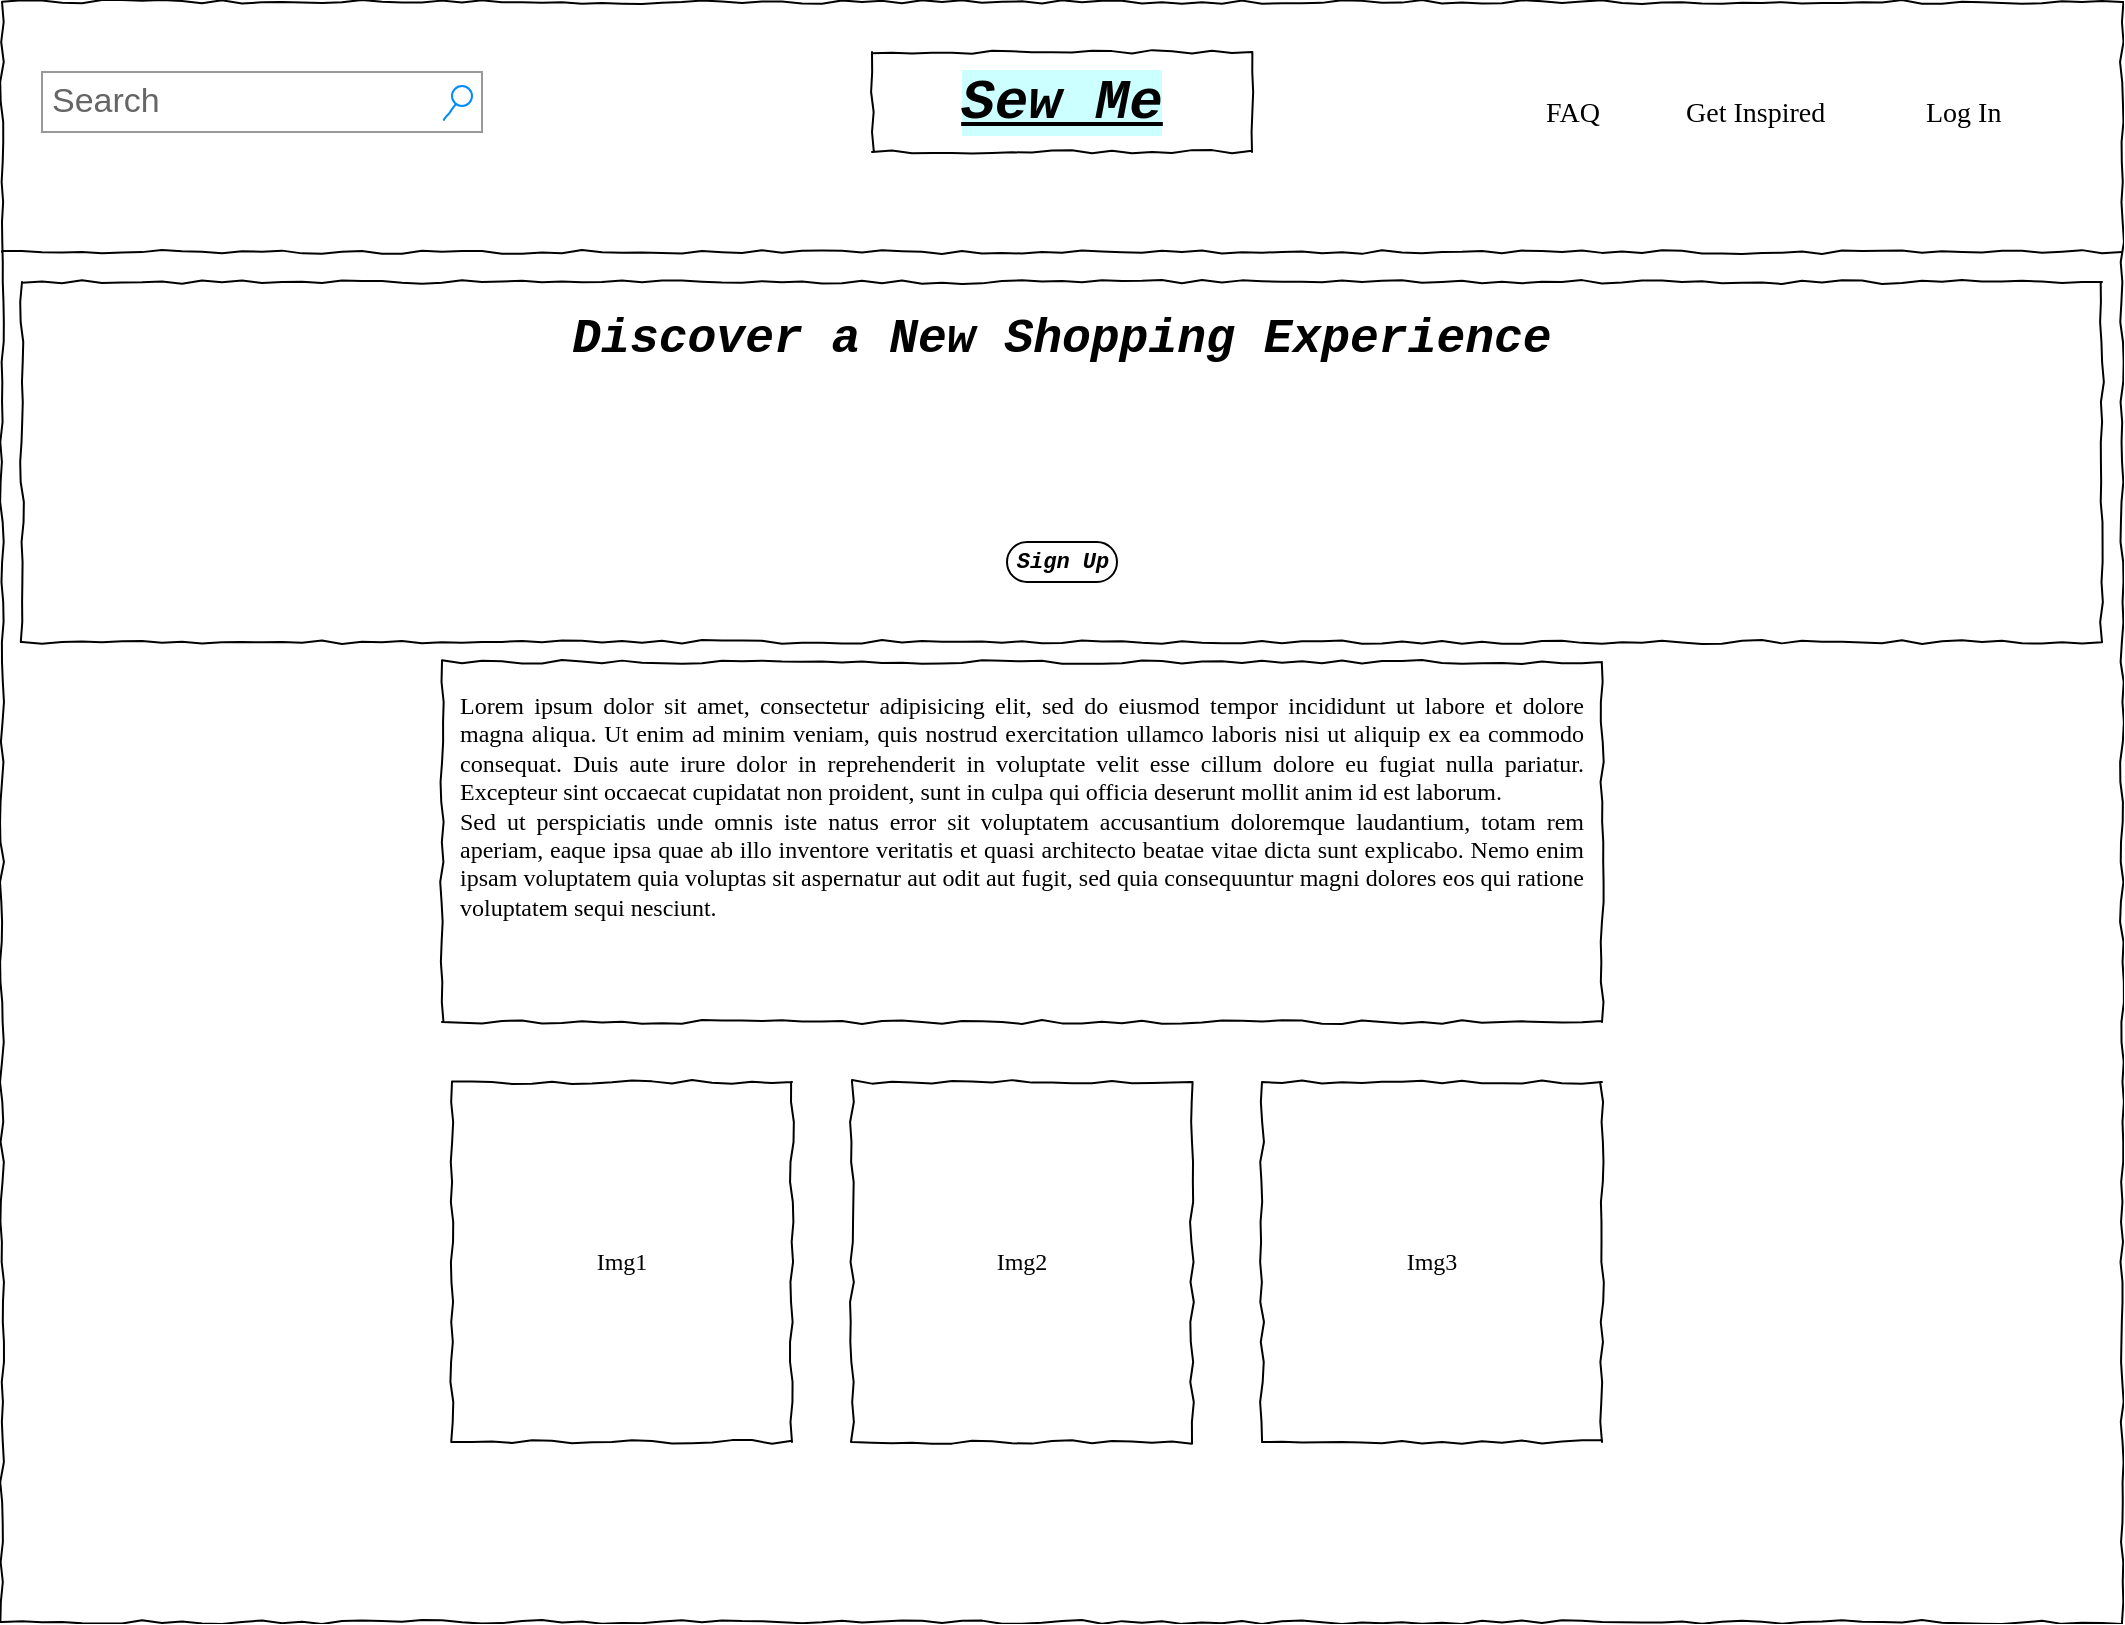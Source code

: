 <mxfile version="14.2.9" type="github" pages="5">
  <diagram id="ZF-j_Kfc-rWgUnqr_sys" name="Home-Page">
    <mxGraphModel dx="1186" dy="764" grid="1" gridSize="10" guides="1" tooltips="1" connect="1" arrows="1" fold="1" page="1" pageScale="1" pageWidth="850" pageHeight="1100" math="0" shadow="0">
      <root>
        <mxCell id="h0NclJYZKfTawZEcLkxr-0" />
        <mxCell id="h0NclJYZKfTawZEcLkxr-1" parent="h0NclJYZKfTawZEcLkxr-0" />
        <mxCell id="wjpB9X4ulBl3ossLOCH--38" value="" style="whiteSpace=wrap;html=1;rounded=0;shadow=0;labelBackgroundColor=none;strokeColor=#000000;strokeWidth=1;fillColor=none;fontFamily=Verdana;fontSize=12;fontColor=#000000;align=center;comic=1;" parent="h0NclJYZKfTawZEcLkxr-1" vertex="1">
          <mxGeometry x="30" y="30" width="1060" height="810" as="geometry" />
        </mxCell>
        <mxCell id="wjpB9X4ulBl3ossLOCH--39" value="Sew Me" style="whiteSpace=wrap;html=1;rounded=0;shadow=0;labelBackgroundColor=#CCFFFF;strokeWidth=1;fontFamily=Courier New;fontSize=28;align=center;comic=1;fontStyle=7" parent="h0NclJYZKfTawZEcLkxr-1" vertex="1">
          <mxGeometry x="465" y="55" width="190" height="50" as="geometry" />
        </mxCell>
        <mxCell id="wjpB9X4ulBl3ossLOCH--40" value="Search" style="strokeWidth=1;shadow=0;dashed=0;align=center;html=1;shape=mxgraph.mockup.forms.searchBox;strokeColor=#999999;mainText=;strokeColor2=#008cff;fontColor=#666666;fontSize=17;align=left;spacingLeft=3;rounded=0;labelBackgroundColor=none;comic=1;" parent="h0NclJYZKfTawZEcLkxr-1" vertex="1">
          <mxGeometry x="50" y="65" width="220" height="30" as="geometry" />
        </mxCell>
        <mxCell id="wjpB9X4ulBl3ossLOCH--41" value="Log In" style="text;html=1;points=[];align=left;verticalAlign=top;spacingTop=-4;fontSize=14;fontFamily=Verdana" parent="h0NclJYZKfTawZEcLkxr-1" vertex="1">
          <mxGeometry x="990" y="75" width="60" height="20" as="geometry" />
        </mxCell>
        <mxCell id="wjpB9X4ulBl3ossLOCH--42" value="Get Inspired" style="text;html=1;points=[];align=left;verticalAlign=top;spacingTop=-4;fontSize=14;fontFamily=Verdana" parent="h0NclJYZKfTawZEcLkxr-1" vertex="1">
          <mxGeometry x="870" y="75" width="60" height="20" as="geometry" />
        </mxCell>
        <mxCell id="wjpB9X4ulBl3ossLOCH--44" value="" style="line;strokeWidth=1;html=1;rounded=0;shadow=0;labelBackgroundColor=none;fillColor=none;fontFamily=Verdana;fontSize=14;fontColor=#000000;align=center;comic=1;" parent="h0NclJYZKfTawZEcLkxr-1" vertex="1">
          <mxGeometry x="30" y="150" width="1060" height="10" as="geometry" />
        </mxCell>
        <mxCell id="wjpB9X4ulBl3ossLOCH--50" value="&lt;div style=&quot;text-align: justify&quot;&gt;&lt;span&gt;Lorem ipsum dolor sit amet, consectetur adipisicing elit, sed do eiusmod tempor incididunt ut labore et dolore magna aliqua. Ut enim ad minim veniam, quis nostrud exercitation ullamco laboris nisi ut aliquip ex ea commodo consequat. Duis aute irure dolor in reprehenderit in voluptate velit esse cillum dolore eu fugiat nulla pariatur. Excepteur sint occaecat cupidatat non proident, sunt in culpa qui officia deserunt mollit anim id est laborum.&lt;/span&gt;&lt;/div&gt;&lt;div style=&quot;text-align: justify&quot;&gt;&lt;span&gt;Sed ut perspiciatis unde omnis iste natus error sit voluptatem accusantium doloremque laudantium, totam rem aperiam, eaque ipsa quae ab illo inventore veritatis et quasi architecto beatae vitae dicta sunt explicabo. Nemo enim ipsam voluptatem quia voluptas sit aspernatur aut odit aut fugit, sed quia consequuntur magni dolores eos qui ratione voluptatem sequi nesciunt.&amp;nbsp;&lt;/span&gt;&lt;/div&gt;" style="whiteSpace=wrap;html=1;rounded=0;shadow=0;labelBackgroundColor=none;strokeWidth=1;fillColor=none;fontFamily=Verdana;fontSize=12;align=center;verticalAlign=top;spacing=10;comic=1;" parent="h0NclJYZKfTawZEcLkxr-1" vertex="1">
          <mxGeometry x="250" y="360" width="580" height="180" as="geometry" />
        </mxCell>
        <mxCell id="wjpB9X4ulBl3ossLOCH--53" value="Img1" style="whiteSpace=wrap;html=1;rounded=0;shadow=0;labelBackgroundColor=none;strokeWidth=1;fillColor=none;fontFamily=Verdana;fontSize=12;align=center;comic=1;" parent="h0NclJYZKfTawZEcLkxr-1" vertex="1">
          <mxGeometry x="255" y="570" width="170" height="180" as="geometry" />
        </mxCell>
        <mxCell id="5ONEdWV0JbBe8F0KcMtm-0" value="&lt;div style=&quot;text-align: justify; font-size: 24px;&quot;&gt;Discover a New Shopping Experience&lt;/div&gt;" style="whiteSpace=wrap;html=1;rounded=0;shadow=0;labelBackgroundColor=none;strokeWidth=1;fillColor=none;fontFamily=Courier New;fontSize=24;align=center;verticalAlign=top;spacing=10;comic=1;fontStyle=3" parent="h0NclJYZKfTawZEcLkxr-1" vertex="1">
          <mxGeometry x="40" y="170" width="1040" height="180" as="geometry" />
        </mxCell>
        <mxCell id="5ONEdWV0JbBe8F0KcMtm-2" value="Sign Up" style="strokeWidth=1;shadow=0;dashed=0;align=center;html=1;shape=mxgraph.mockup.buttons.button;mainText=;buttonStyle=round;fontSize=11;fontStyle=3;whiteSpace=wrap;rounded=0;sketch=0;fontFamily=Courier New;" parent="h0NclJYZKfTawZEcLkxr-1" vertex="1">
          <mxGeometry x="532.5" y="300" width="55" height="20" as="geometry" />
        </mxCell>
        <mxCell id="5ONEdWV0JbBe8F0KcMtm-3" value="Img2" style="whiteSpace=wrap;html=1;rounded=0;shadow=0;labelBackgroundColor=none;strokeWidth=1;fillColor=none;fontFamily=Verdana;fontSize=12;align=center;comic=1;" parent="h0NclJYZKfTawZEcLkxr-1" vertex="1">
          <mxGeometry x="455" y="570" width="170" height="180" as="geometry" />
        </mxCell>
        <mxCell id="5ONEdWV0JbBe8F0KcMtm-4" value="Img3" style="whiteSpace=wrap;html=1;rounded=0;shadow=0;labelBackgroundColor=none;strokeWidth=1;fillColor=none;fontFamily=Verdana;fontSize=12;align=center;comic=1;" parent="h0NclJYZKfTawZEcLkxr-1" vertex="1">
          <mxGeometry x="660" y="570" width="170" height="180" as="geometry" />
        </mxCell>
        <mxCell id="5ONEdWV0JbBe8F0KcMtm-6" value="FAQ" style="text;html=1;points=[];align=left;verticalAlign=top;spacingTop=-4;fontSize=14;fontFamily=Verdana" parent="h0NclJYZKfTawZEcLkxr-1" vertex="1">
          <mxGeometry x="800" y="75" width="60" height="20" as="geometry" />
        </mxCell>
      </root>
    </mxGraphModel>
  </diagram>
  <diagram name="Tailor-Me" id="03018318-947c-dd8e-b7a3-06fadd420f32">
    <mxGraphModel dx="1186" dy="764" grid="1" gridSize="10" guides="1" tooltips="1" connect="1" arrows="1" fold="1" page="1" pageScale="1" pageWidth="1100" pageHeight="850" background="#ffffff" math="0" shadow="0">
      <root>
        <mxCell id="0" />
        <mxCell id="1" parent="0" />
        <mxCell id="677b7b8949515195-1" value="" style="whiteSpace=wrap;html=1;rounded=0;shadow=0;labelBackgroundColor=none;strokeColor=#000000;strokeWidth=1;fillColor=none;fontFamily=Verdana;fontSize=12;fontColor=#000000;align=center;comic=1;" parent="1" vertex="1">
          <mxGeometry x="20" y="20" width="1060" height="810" as="geometry" />
        </mxCell>
        <mxCell id="677b7b8949515195-2" value="Sew Me" style="whiteSpace=wrap;html=1;rounded=0;shadow=0;labelBackgroundColor=#CCFFFF;strokeWidth=1;fontFamily=Courier New;fontSize=28;align=center;comic=1;fontStyle=7" parent="1" vertex="1">
          <mxGeometry x="455" y="45" width="190" height="50" as="geometry" />
        </mxCell>
        <mxCell id="677b7b8949515195-3" value="Search" style="strokeWidth=1;shadow=0;dashed=0;align=center;html=1;shape=mxgraph.mockup.forms.searchBox;strokeColor=#999999;mainText=;strokeColor2=#008cff;fontColor=#666666;fontSize=17;align=left;spacingLeft=3;rounded=0;labelBackgroundColor=none;comic=1;" parent="1" vertex="1">
          <mxGeometry x="40" y="55" width="220" height="30" as="geometry" />
        </mxCell>
        <mxCell id="677b7b8949515195-6" value="Sign Up" style="text;html=1;points=[];align=left;verticalAlign=top;spacingTop=-4;fontSize=14;fontFamily=Verdana" parent="1" vertex="1">
          <mxGeometry x="960" y="65" width="60" height="20" as="geometry" />
        </mxCell>
        <mxCell id="677b7b8949515195-8" value="" style="whiteSpace=wrap;html=1;rounded=0;shadow=0;labelBackgroundColor=none;strokeWidth=1;fillColor=none;fontFamily=Verdana;fontSize=12;align=center;comic=1;" parent="1" vertex="1">
          <mxGeometry x="30" y="230" width="200" height="590" as="geometry" />
        </mxCell>
        <mxCell id="677b7b8949515195-9" value="" style="line;strokeWidth=1;html=1;rounded=0;shadow=0;labelBackgroundColor=none;fillColor=none;fontFamily=Verdana;fontSize=14;fontColor=#000000;align=center;comic=1;" parent="1" vertex="1">
          <mxGeometry x="20" y="140" width="1060" height="10" as="geometry" />
        </mxCell>
        <mxCell id="677b7b8949515195-10" value="" style="whiteSpace=wrap;html=1;rounded=0;shadow=0;labelBackgroundColor=none;strokeWidth=1;fillColor=none;fontFamily=Verdana;fontSize=12;align=center;comic=1;" parent="1" vertex="1">
          <mxGeometry x="30" y="160" width="1040" height="50" as="geometry" />
        </mxCell>
        <mxCell id="677b7b8949515195-11" value="Jacket" style="text;html=1;points=[];align=left;verticalAlign=top;spacingTop=-4;fontSize=14;fontFamily=Verdana" parent="1" vertex="1">
          <mxGeometry x="60" y="175" width="60" height="20" as="geometry" />
        </mxCell>
        <mxCell id="677b7b8949515195-12" value="Shirt" style="text;html=1;points=[];align=left;verticalAlign=top;spacingTop=-4;fontSize=14;fontFamily=Verdana" parent="1" vertex="1">
          <mxGeometry x="200" y="175" width="60" height="20" as="geometry" />
        </mxCell>
        <mxCell id="677b7b8949515195-13" value="Pants" style="text;html=1;points=[];align=left;verticalAlign=top;spacingTop=-4;fontSize=14;fontFamily=Verdana" parent="1" vertex="1">
          <mxGeometry x="350" y="175" width="60" height="20" as="geometry" />
        </mxCell>
        <mxCell id="677b7b8949515195-14" value="Skirt" style="text;html=1;points=[];align=left;verticalAlign=top;spacingTop=-4;fontSize=14;fontFamily=Verdana" parent="1" vertex="1">
          <mxGeometry x="510" y="175" width="60" height="20" as="geometry" />
        </mxCell>
        <mxCell id="677b7b8949515195-15" value="&lt;div style=&quot;text-align: justify&quot;&gt;&lt;span&gt;Lorem ipsum dolor sit amet, consectetur adipisicing elit, sed do eiusmod tempor incididunt ut labore et dolore magna aliqua. Ut enim ad minim veniam, quis nostrud exercitation ullamco laboris nisi ut aliquip ex ea commodo consequat. Duis aute irure dolor in reprehenderit in voluptate velit esse cillum dolore eu fugiat nulla pariatur. Excepteur sint occaecat cupidatat non proident, sunt in culpa qui officia deserunt mollit anim id est laborum.&lt;/span&gt;&lt;/div&gt;&lt;div style=&quot;text-align: justify&quot;&gt;&lt;span&gt;Sed ut perspiciatis unde omnis iste natus error sit voluptatem accusantium doloremque laudantium, totam rem aperiam, eaque ipsa quae ab illo inventore veritatis et quasi architecto beatae vitae dicta sunt explicabo. Nemo enim ipsam voluptatem quia voluptas sit aspernatur aut odit aut fugit, sed quia consequuntur magni dolores eos qui ratione voluptatem sequi nesciunt.&amp;nbsp;&lt;/span&gt;&lt;/div&gt;" style="whiteSpace=wrap;html=1;rounded=0;shadow=0;labelBackgroundColor=none;strokeWidth=1;fillColor=none;fontFamily=Verdana;fontSize=12;align=center;verticalAlign=top;spacing=10;comic=1;" parent="1" vertex="1">
          <mxGeometry x="250" y="640" width="580" height="180" as="geometry" />
        </mxCell>
        <mxCell id="677b7b8949515195-16" value="" style="shape=umlActor;verticalLabelPosition=bottom;verticalAlign=top;html=1;outlineConnect=0;shadow=0;dashed=0;fontFamily=Verdana;fontSize=14;fontColor=#000000;align=center;strokeColor=#999999;strokeWidth=1;fillColor=#ffffff;comic=1;" parent="1" vertex="1">
          <mxGeometry x="425" y="265" width="220" height="330" as="geometry" />
        </mxCell>
        <mxCell id="677b7b8949515195-25" value="" style="whiteSpace=wrap;html=1;rounded=0;shadow=0;labelBackgroundColor=none;strokeWidth=1;fillColor=none;fontFamily=Verdana;fontSize=12;align=center;comic=1;" parent="1" vertex="1">
          <mxGeometry x="840" y="230" width="230" height="400" as="geometry" />
        </mxCell>
        <mxCell id="677b7b8949515195-27" value="Pattern" style="text;html=1;points=[];align=left;verticalAlign=top;spacingTop=-4;fontSize=14;fontFamily=Courier New;fontStyle=3" parent="1" vertex="1">
          <mxGeometry x="40" y="250" width="170" height="20" as="geometry" />
        </mxCell>
        <mxCell id="677b7b8949515195-28" value="Pattern Description 1" style="text;html=1;points=[];align=left;verticalAlign=top;spacingTop=-4;fontSize=14;fontFamily=Courier New;fontStyle=2" parent="1" vertex="1">
          <mxGeometry x="40" y="286" width="170" height="20" as="geometry" />
        </mxCell>
        <mxCell id="677b7b8949515195-29" value="Pattern Description 2" style="text;html=1;points=[];align=left;verticalAlign=top;spacingTop=-4;fontSize=14;fontFamily=Courier New;fontStyle=2" parent="1" vertex="1">
          <mxGeometry x="40" y="321" width="170" height="20" as="geometry" />
        </mxCell>
        <mxCell id="677b7b8949515195-30" value="Pattern Description 3" style="text;html=1;points=[];align=left;verticalAlign=top;spacingTop=-4;fontSize=14;fontFamily=Courier New;fontStyle=2" parent="1" vertex="1">
          <mxGeometry x="40" y="357" width="170" height="20" as="geometry" />
        </mxCell>
        <mxCell id="677b7b8949515195-31" value="Pattern Description 6" style="text;html=1;points=[];align=left;verticalAlign=top;spacingTop=-4;fontSize=14;fontFamily=Courier New;fontStyle=2" parent="1" vertex="1">
          <mxGeometry x="40" y="464" width="170" height="20" as="geometry" />
        </mxCell>
        <mxCell id="677b7b8949515195-32" value="Pattern Description 7" style="text;html=1;points=[];align=left;verticalAlign=top;spacingTop=-4;fontSize=14;fontFamily=Courier New;fontStyle=2" parent="1" vertex="1">
          <mxGeometry x="40" y="500" width="170" height="20" as="geometry" />
        </mxCell>
        <mxCell id="677b7b8949515195-33" value="Pattern Description 8" style="text;html=1;points=[];align=left;verticalAlign=top;spacingTop=-4;fontSize=14;fontFamily=Courier New;fontStyle=2" parent="1" vertex="1">
          <mxGeometry x="40" y="536" width="170" height="20" as="geometry" />
        </mxCell>
        <mxCell id="677b7b8949515195-34" value="Pattern Description 9" style="text;html=1;points=[];align=left;verticalAlign=top;spacingTop=-4;fontSize=14;fontFamily=Courier New;fontStyle=2" parent="1" vertex="1">
          <mxGeometry x="40" y="571" width="170" height="20" as="geometry" />
        </mxCell>
        <mxCell id="677b7b8949515195-35" value="Pattern Description 10" style="text;html=1;points=[];align=left;verticalAlign=top;spacingTop=-4;fontSize=14;fontFamily=Courier New;fontStyle=2" parent="1" vertex="1">
          <mxGeometry x="40" y="607" width="170" height="20" as="geometry" />
        </mxCell>
        <mxCell id="677b7b8949515195-39" value="Pattern Description 4" style="text;html=1;points=[];align=left;verticalAlign=top;spacingTop=-4;fontSize=14;fontFamily=Courier New;fontStyle=2" parent="1" vertex="1">
          <mxGeometry x="40" y="393" width="170" height="20" as="geometry" />
        </mxCell>
        <mxCell id="677b7b8949515195-40" value="Pattern Description 5" style="text;html=1;points=[];align=left;verticalAlign=top;spacingTop=-4;fontSize=14;fontFamily=Courier New;fontStyle=2" parent="1" vertex="1">
          <mxGeometry x="40" y="429" width="170" height="20" as="geometry" />
        </mxCell>
        <mxCell id="677b7b8949515195-44" value="Fabric" style="text;html=1;points=[];align=left;verticalAlign=top;spacingTop=-4;fontSize=14;fontFamily=Courier New;fontStyle=3" parent="1" vertex="1">
          <mxGeometry x="860" y="250" width="170" height="20" as="geometry" />
        </mxCell>
        <mxCell id="677b7b8949515195-45" value="Fabric Description 1" style="text;html=1;points=[];align=left;verticalAlign=top;spacingTop=-4;fontSize=14;fontFamily=Courier New;fontStyle=2" parent="1" vertex="1">
          <mxGeometry x="860" y="285" width="170" height="20" as="geometry" />
        </mxCell>
        <mxCell id="677b7b8949515195-46" value="Fabric Description 2" style="text;html=1;points=[];align=left;verticalAlign=middle;spacingTop=-4;fontSize=14;fontFamily=Courier New;fontStyle=2" parent="1" vertex="1">
          <mxGeometry x="860" y="330" width="170" height="20" as="geometry" />
        </mxCell>
        <mxCell id="677b7b8949515195-47" value="Fabric Description 3" style="text;html=1;points=[];align=left;verticalAlign=top;spacingTop=-4;fontSize=14;fontFamily=Courier New;fontStyle=2" parent="1" vertex="1">
          <mxGeometry x="860" y="370" width="170" height="20" as="geometry" />
        </mxCell>
        <mxCell id="677b7b8949515195-48" value="Fabric Description 4" style="text;html=1;points=[];align=left;verticalAlign=top;spacingTop=-4;fontSize=14;fontFamily=Courier New;fontStyle=2" parent="1" vertex="1">
          <mxGeometry x="860" y="405" width="170" height="20" as="geometry" />
        </mxCell>
        <mxCell id="677b7b8949515195-49" value="Fabric Description 5" style="text;html=1;points=[];align=left;verticalAlign=top;spacingTop=-4;fontSize=14;fontFamily=Courier New;fontStyle=2" parent="1" vertex="1">
          <mxGeometry x="860" y="449" width="170" height="20" as="geometry" />
        </mxCell>
        <mxCell id="9mEfQK3KUCxlQ8aSokPq-3" value="Dress" style="text;html=1;points=[];align=left;verticalAlign=top;spacingTop=-4;fontSize=14;fontFamily=Verdana" parent="1" vertex="1">
          <mxGeometry x="680" y="175" width="60" height="20" as="geometry" />
        </mxCell>
        <mxCell id="9mEfQK3KUCxlQ8aSokPq-4" value="Coat" style="text;html=1;points=[];align=left;verticalAlign=top;spacingTop=-4;fontSize=14;fontFamily=Verdana" parent="1" vertex="1">
          <mxGeometry x="850" y="175" width="60" height="20" as="geometry" />
        </mxCell>
        <mxCell id="9mEfQK3KUCxlQ8aSokPq-5" value="Suit" style="text;html=1;points=[];align=left;verticalAlign=top;spacingTop=-4;fontSize=14;fontFamily=Verdana" parent="1" vertex="1">
          <mxGeometry x="980" y="175" width="60" height="20" as="geometry" />
        </mxCell>
        <mxCell id="XMO0qLx3HE3vHJtWGLaU-1" value="" style="verticalLabelPosition=bottom;shadow=0;dashed=0;align=center;html=1;verticalAlign=top;strokeWidth=1;shape=mxgraph.mockup.misc.shoppingCart;strokeColor=#999999;rounded=0;sketch=0;fillColor=#21C0A5;fontColor=#5C5C5C;" parent="1" vertex="1">
          <mxGeometry x="800" y="65" width="20" height="20" as="geometry" />
        </mxCell>
        <mxCell id="NotRTZcVEE9be6VRe8nx-1" value="" style="verticalLabelPosition=bottom;shadow=0;dashed=0;align=center;html=1;verticalAlign=top;strokeWidth=1;shape=mxgraph.mockup.containers.userFemale;strokeColor2=#008cff;rounded=0;sketch=0;" parent="1" vertex="1">
          <mxGeometry x="880" y="45" width="50" height="50" as="geometry" />
        </mxCell>
        <mxCell id="KvR-lZM7mO292UWUFwDr-1" value="Add To Cart" style="strokeWidth=1;shadow=0;dashed=0;align=center;html=1;shape=mxgraph.mockup.buttons.button;strokeColor=#0e8088;mainText=;buttonStyle=round;fontSize=12;fontStyle=3;fillColor=#b0e3e6;whiteSpace=wrap;rounded=0;labelBackgroundColor=none;sketch=0;fontFamily=Courier New;" parent="1" vertex="1">
          <mxGeometry x="900" y="670" width="90" height="30" as="geometry" />
        </mxCell>
      </root>
    </mxGraphModel>
  </diagram>
  <diagram id="qUBOpCEq9h2B_eSwjFIW" name="Add-To-Cart">
    <mxGraphModel dx="1186" dy="764" grid="1" gridSize="10" guides="1" tooltips="1" connect="1" arrows="1" fold="1" page="1" pageScale="1" pageWidth="850" pageHeight="1100" math="0" shadow="0">
      <root>
        <mxCell id="qmzfm-Hbsrc31AAW3Ivz-0" />
        <mxCell id="qmzfm-Hbsrc31AAW3Ivz-1" parent="qmzfm-Hbsrc31AAW3Ivz-0" />
        <mxCell id="-jwKYOR1kxbknsJQBqWC-0" value="" style="whiteSpace=wrap;html=1;rounded=0;shadow=0;labelBackgroundColor=none;strokeColor=#000000;strokeWidth=1;fillColor=none;fontFamily=Verdana;fontSize=12;fontColor=#000000;align=center;comic=1;" parent="qmzfm-Hbsrc31AAW3Ivz-1" vertex="1">
          <mxGeometry x="20" y="30" width="1060" height="810" as="geometry" />
        </mxCell>
        <mxCell id="-jwKYOR1kxbknsJQBqWC-1" value="Sew Me" style="whiteSpace=wrap;html=1;rounded=0;shadow=0;labelBackgroundColor=none;strokeWidth=1;fontFamily=Courier New;fontSize=28;align=center;comic=1;fontStyle=7;fillColor=#b0e3e6;strokeColor=#0e8088;" parent="qmzfm-Hbsrc31AAW3Ivz-1" vertex="1">
          <mxGeometry x="455" y="45" width="190" height="50" as="geometry" />
        </mxCell>
        <mxCell id="-jwKYOR1kxbknsJQBqWC-2" value="Search" style="strokeWidth=1;shadow=0;dashed=0;align=center;html=1;shape=mxgraph.mockup.forms.searchBox;strokeColor=#999999;mainText=;strokeColor2=#008cff;fontColor=#666666;fontSize=17;align=left;spacingLeft=3;rounded=0;labelBackgroundColor=none;comic=1;" parent="qmzfm-Hbsrc31AAW3Ivz-1" vertex="1">
          <mxGeometry x="40" y="55" width="220" height="30" as="geometry" />
        </mxCell>
        <mxCell id="-jwKYOR1kxbknsJQBqWC-3" value="Sign Up" style="text;html=1;points=[];align=left;verticalAlign=top;spacingTop=-4;fontSize=14;fontFamily=Verdana" parent="qmzfm-Hbsrc31AAW3Ivz-1" vertex="1">
          <mxGeometry x="960" y="65" width="60" height="20" as="geometry" />
        </mxCell>
        <mxCell id="-jwKYOR1kxbknsJQBqWC-5" value="" style="line;strokeWidth=1;html=1;rounded=0;shadow=0;labelBackgroundColor=none;fillColor=none;fontFamily=Verdana;fontSize=14;fontColor=#000000;align=center;comic=1;" parent="qmzfm-Hbsrc31AAW3Ivz-1" vertex="1">
          <mxGeometry x="20" y="140" width="1060" height="10" as="geometry" />
        </mxCell>
        <mxCell id="-jwKYOR1kxbknsJQBqWC-6" value="" style="whiteSpace=wrap;html=1;rounded=0;shadow=0;labelBackgroundColor=none;strokeWidth=1;fillColor=none;fontFamily=Verdana;fontSize=12;align=center;comic=1;" parent="qmzfm-Hbsrc31AAW3Ivz-1" vertex="1">
          <mxGeometry x="30" y="160" width="1040" height="50" as="geometry" />
        </mxCell>
        <mxCell id="-jwKYOR1kxbknsJQBqWC-7" value="Jacket" style="text;html=1;points=[];align=left;verticalAlign=top;spacingTop=-4;fontSize=14;fontFamily=Verdana" parent="qmzfm-Hbsrc31AAW3Ivz-1" vertex="1">
          <mxGeometry x="60" y="175" width="60" height="20" as="geometry" />
        </mxCell>
        <mxCell id="-jwKYOR1kxbknsJQBqWC-8" value="Shirt" style="text;html=1;points=[];align=left;verticalAlign=top;spacingTop=-4;fontSize=14;fontFamily=Verdana" parent="qmzfm-Hbsrc31AAW3Ivz-1" vertex="1">
          <mxGeometry x="200" y="175" width="60" height="20" as="geometry" />
        </mxCell>
        <mxCell id="-jwKYOR1kxbknsJQBqWC-9" value="Pants" style="text;html=1;points=[];align=left;verticalAlign=top;spacingTop=-4;fontSize=14;fontFamily=Verdana" parent="qmzfm-Hbsrc31AAW3Ivz-1" vertex="1">
          <mxGeometry x="350" y="175" width="60" height="20" as="geometry" />
        </mxCell>
        <mxCell id="-jwKYOR1kxbknsJQBqWC-10" value="Skirt" style="text;html=1;points=[];align=left;verticalAlign=top;spacingTop=-4;fontSize=14;fontFamily=Verdana" parent="qmzfm-Hbsrc31AAW3Ivz-1" vertex="1">
          <mxGeometry x="510" y="175" width="60" height="20" as="geometry" />
        </mxCell>
        <mxCell id="-jwKYOR1kxbknsJQBqWC-11" value="&lt;div&gt;&lt;br&gt;&lt;/div&gt;" style="whiteSpace=wrap;html=1;rounded=0;shadow=0;labelBackgroundColor=none;strokeWidth=1;fillColor=none;fontFamily=Verdana;fontSize=12;align=left;verticalAlign=top;spacing=10;comic=1;" parent="qmzfm-Hbsrc31AAW3Ivz-1" vertex="1">
          <mxGeometry x="120" y="290" width="580" height="180" as="geometry" />
        </mxCell>
        <mxCell id="-jwKYOR1kxbknsJQBqWC-13" value="" style="whiteSpace=wrap;html=1;rounded=0;shadow=0;labelBackgroundColor=none;strokeWidth=1;fillColor=none;fontFamily=Verdana;fontSize=12;align=center;comic=1;" parent="qmzfm-Hbsrc31AAW3Ivz-1" vertex="1">
          <mxGeometry x="730" y="240" width="230" height="400" as="geometry" />
        </mxCell>
        <mxCell id="-jwKYOR1kxbknsJQBqWC-27" value="Order Summary" style="text;html=1;points=[];align=left;verticalAlign=top;spacingTop=-4;fontSize=14;fontFamily=Courier New;fontStyle=3" parent="qmzfm-Hbsrc31AAW3Ivz-1" vertex="1">
          <mxGeometry x="760" y="260" width="170" height="20" as="geometry" />
        </mxCell>
        <mxCell id="-jwKYOR1kxbknsJQBqWC-28" value="Subtotal&amp;nbsp; &amp;nbsp; &amp;nbsp;$55.55" style="text;html=1;points=[];align=left;verticalAlign=top;spacingTop=-4;fontSize=14;fontFamily=Courier New;fontStyle=2" parent="qmzfm-Hbsrc31AAW3Ivz-1" vertex="1">
          <mxGeometry x="750" y="295" width="170" height="20" as="geometry" />
        </mxCell>
        <mxCell id="-jwKYOR1kxbknsJQBqWC-29" value="Shipping&amp;nbsp; &amp;nbsp; &amp;nbsp; TBD" style="text;html=1;points=[];align=left;verticalAlign=middle;spacingTop=-4;fontSize=14;fontFamily=Courier New;fontStyle=2" parent="qmzfm-Hbsrc31AAW3Ivz-1" vertex="1">
          <mxGeometry x="750" y="325" width="170" height="20" as="geometry" />
        </mxCell>
        <mxCell id="-jwKYOR1kxbknsJQBqWC-30" value="Tax&amp;nbsp; &amp;nbsp; &amp;nbsp; &amp;nbsp; &amp;nbsp; &amp;nbsp;TBD" style="text;html=1;points=[];align=left;verticalAlign=top;spacingTop=-4;fontSize=14;fontFamily=Courier New;fontStyle=2" parent="qmzfm-Hbsrc31AAW3Ivz-1" vertex="1">
          <mxGeometry x="750" y="370" width="170" height="20" as="geometry" />
        </mxCell>
        <mxCell id="-jwKYOR1kxbknsJQBqWC-31" value="Estimated Total $55.55" style="text;html=1;points=[];align=left;verticalAlign=top;spacingTop=-4;fontSize=14;fontFamily=Courier New;fontStyle=3" parent="qmzfm-Hbsrc31AAW3Ivz-1" vertex="1">
          <mxGeometry x="750" y="420" width="170" height="20" as="geometry" />
        </mxCell>
        <mxCell id="-jwKYOR1kxbknsJQBqWC-33" value="Dress" style="text;html=1;points=[];align=left;verticalAlign=top;spacingTop=-4;fontSize=14;fontFamily=Verdana" parent="qmzfm-Hbsrc31AAW3Ivz-1" vertex="1">
          <mxGeometry x="680" y="175" width="60" height="20" as="geometry" />
        </mxCell>
        <mxCell id="-jwKYOR1kxbknsJQBqWC-34" value="Coat" style="text;html=1;points=[];align=left;verticalAlign=top;spacingTop=-4;fontSize=14;fontFamily=Verdana" parent="qmzfm-Hbsrc31AAW3Ivz-1" vertex="1">
          <mxGeometry x="850" y="175" width="60" height="20" as="geometry" />
        </mxCell>
        <mxCell id="-jwKYOR1kxbknsJQBqWC-35" value="Suit" style="text;html=1;points=[];align=left;verticalAlign=top;spacingTop=-4;fontSize=14;fontFamily=Verdana" parent="qmzfm-Hbsrc31AAW3Ivz-1" vertex="1">
          <mxGeometry x="980" y="175" width="60" height="20" as="geometry" />
        </mxCell>
        <mxCell id="-jwKYOR1kxbknsJQBqWC-36" value="" style="verticalLabelPosition=bottom;shadow=0;dashed=0;align=center;html=1;verticalAlign=top;strokeWidth=1;shape=mxgraph.mockup.misc.shoppingCart;strokeColor=#999999;rounded=0;sketch=0;fillColor=#21C0A5;fontColor=#5C5C5C;" parent="qmzfm-Hbsrc31AAW3Ivz-1" vertex="1">
          <mxGeometry x="800" y="65" width="20" height="20" as="geometry" />
        </mxCell>
        <mxCell id="-jwKYOR1kxbknsJQBqWC-37" value="" style="verticalLabelPosition=bottom;shadow=0;dashed=0;align=center;html=1;verticalAlign=top;strokeWidth=1;shape=mxgraph.mockup.containers.userFemale;strokeColor2=#008cff;rounded=0;sketch=0;" parent="qmzfm-Hbsrc31AAW3Ivz-1" vertex="1">
          <mxGeometry x="880" y="45" width="50" height="50" as="geometry" />
        </mxCell>
        <mxCell id="-jwKYOR1kxbknsJQBqWC-39" value="" style="line;strokeWidth=2;html=1;rounded=0;sketch=0;fillColor=#21C0A5;fontFamily=Courier New;fontSize=24;fontColor=#5C5C5C;" parent="qmzfm-Hbsrc31AAW3Ivz-1" vertex="1">
          <mxGeometry x="730" y="400" width="210" height="10" as="geometry" />
        </mxCell>
        <mxCell id="-jwKYOR1kxbknsJQBqWC-43" value="Check Out" style="strokeWidth=1;shadow=0;dashed=0;align=center;html=1;shape=mxgraph.mockup.buttons.button;mainText=;buttonStyle=round;fontSize=15;fontStyle=2;whiteSpace=wrap;rounded=0;sketch=0;fontFamily=Courier New;labelBackgroundColor=none;labelBorderColor=none;fillColor=#b0e3e6;strokeColor=#0e8088;" parent="qmzfm-Hbsrc31AAW3Ivz-1" vertex="1">
          <mxGeometry x="800" y="450" width="90" height="30" as="geometry" />
        </mxCell>
        <mxCell id="-jwKYOR1kxbknsJQBqWC-45" value="Actor" style="shape=umlActor;verticalLabelPosition=bottom;verticalAlign=top;html=1;outlineConnect=0;rounded=0;labelBackgroundColor=none;sketch=0;strokeColor=#006658;fillColor=#21C0A5;fontFamily=Courier New;fontSize=15;fontColor=#000000;" parent="qmzfm-Hbsrc31AAW3Ivz-1" vertex="1">
          <mxGeometry x="160" y="325" width="40" height="80" as="geometry" />
        </mxCell>
        <mxCell id="-jwKYOR1kxbknsJQBqWC-47" value="Pattern Description&lt;br&gt;Pattern and Fabric Measurements&lt;br&gt;" style="rounded=0;whiteSpace=wrap;html=1;labelBackgroundColor=none;sketch=0;fontFamily=Courier New;fontSize=15;align=left;" parent="qmzfm-Hbsrc31AAW3Ivz-1" vertex="1">
          <mxGeometry x="240" y="315" width="200" height="110" as="geometry" />
        </mxCell>
        <mxCell id="-jwKYOR1kxbknsJQBqWC-48" value="Cost for Garment&lt;br&gt;Quantity&lt;br&gt;Remove Button" style="rounded=0;whiteSpace=wrap;html=1;labelBackgroundColor=none;sketch=0;fontFamily=Courier New;fontSize=15;align=left;" parent="qmzfm-Hbsrc31AAW3Ivz-1" vertex="1">
          <mxGeometry x="480" y="315" width="200" height="110" as="geometry" />
        </mxCell>
        <mxCell id="-jwKYOR1kxbknsJQBqWC-49" value="Shopping Bag(count)&amp;nbsp;&amp;nbsp;" style="text;html=1;points=[];align=left;verticalAlign=top;spacingTop=-4;fontSize=18;fontFamily=Courier New;fontStyle=3" parent="qmzfm-Hbsrc31AAW3Ivz-1" vertex="1">
          <mxGeometry x="120" y="240" width="170" height="20" as="geometry" />
        </mxCell>
        <mxCell id="-jwKYOR1kxbknsJQBqWC-51" value="Continue Shopping" style="text;html=1;points=[];align=left;verticalAlign=top;spacingTop=-4;fontSize=18;fontFamily=Courier New;fontStyle=7" parent="qmzfm-Hbsrc31AAW3Ivz-1" vertex="1">
          <mxGeometry x="465" y="240" width="170" height="20" as="geometry" />
        </mxCell>
      </root>
    </mxGraphModel>
  </diagram>
  <diagram id="_bQSepzio86vJcS5kosx" name="Modals">
    <mxGraphModel dx="1186" dy="462" grid="1" gridSize="10" guides="1" tooltips="1" connect="1" arrows="1" fold="1" page="1" pageScale="1" pageWidth="850" pageHeight="1100" math="0" shadow="0">
      <root>
        <mxCell id="qqC77D9MIyHtrP8EM1w5-0" />
        <mxCell id="qqC77D9MIyHtrP8EM1w5-1" parent="qqC77D9MIyHtrP8EM1w5-0" />
        <mxCell id="qqC77D9MIyHtrP8EM1w5-2" value="&lt;meta charset=&quot;utf-8&quot;&gt;&lt;span style=&quot;&quot;&gt;&lt;/span&gt;" style="text;whiteSpace=wrap;html=1;fontSize=18;fontFamily=Courier New;" parent="qqC77D9MIyHtrP8EM1w5-1" vertex="1">
          <mxGeometry x="440" y="80" width="30" height="20" as="geometry" />
        </mxCell>
        <mxCell id="qqC77D9MIyHtrP8EM1w5-3" value="" style="whiteSpace=wrap;html=1;rounded=0;sketch=0;" parent="qqC77D9MIyHtrP8EM1w5-1" vertex="1">
          <mxGeometry x="32.5" y="50" width="760" height="290" as="geometry" />
        </mxCell>
        <mxCell id="qqC77D9MIyHtrP8EM1w5-6" value="Sign Up" style="text;html=1;strokeColor=none;fillColor=none;align=center;verticalAlign=middle;whiteSpace=wrap;rounded=0;sketch=0;" parent="qqC77D9MIyHtrP8EM1w5-1" vertex="1">
          <mxGeometry x="60" y="60" width="80" height="20" as="geometry" />
        </mxCell>
        <mxCell id="qqC77D9MIyHtrP8EM1w5-7" value="" style="line;strokeWidth=2;html=1;rounded=0;sketch=0;" parent="qqC77D9MIyHtrP8EM1w5-1" vertex="1">
          <mxGeometry x="45" y="80" width="735" height="10" as="geometry" />
        </mxCell>
        <mxCell id="qqC77D9MIyHtrP8EM1w5-8" value="Confirm Password" style="rounded=0;whiteSpace=wrap;html=1;sketch=0;" parent="qqC77D9MIyHtrP8EM1w5-1" vertex="1">
          <mxGeometry x="250" y="250" width="370" height="20" as="geometry" />
        </mxCell>
        <mxCell id="qqC77D9MIyHtrP8EM1w5-9" value="Password" style="rounded=0;whiteSpace=wrap;html=1;sketch=0;" parent="qqC77D9MIyHtrP8EM1w5-1" vertex="1">
          <mxGeometry x="250" y="200" width="370" height="20" as="geometry" />
        </mxCell>
        <mxCell id="qqC77D9MIyHtrP8EM1w5-10" value="Email" style="rounded=0;whiteSpace=wrap;html=1;sketch=0;" parent="qqC77D9MIyHtrP8EM1w5-1" vertex="1">
          <mxGeometry x="250" y="150" width="370" height="20" as="geometry" />
        </mxCell>
        <mxCell id="qqC77D9MIyHtrP8EM1w5-11" value="Username" style="rounded=0;whiteSpace=wrap;html=1;sketch=0;" parent="qqC77D9MIyHtrP8EM1w5-1" vertex="1">
          <mxGeometry x="250" y="100" width="370" height="20" as="geometry" />
        </mxCell>
        <mxCell id="qqC77D9MIyHtrP8EM1w5-16" value="&lt;font style=&quot;font-size: 14px;&quot; face=&quot;Courier New&quot;&gt;Continue&lt;/font&gt;" style="strokeWidth=1;shadow=0;dashed=0;align=center;html=1;shape=mxgraph.mockup.buttons.button;mainText=;buttonStyle=round;fontSize=17;fontStyle=1;whiteSpace=wrap;rounded=0;sketch=0;labelBackgroundColor=none;fillColor=#b0e3e6;strokeColor=#0e8088;" parent="qqC77D9MIyHtrP8EM1w5-1" vertex="1">
          <mxGeometry x="700" y="270" width="80" height="30" as="geometry" />
        </mxCell>
        <mxCell id="qqC77D9MIyHtrP8EM1w5-18" value="&lt;meta charset=&quot;utf-8&quot;&gt;&lt;span style=&quot;&quot;&gt;&lt;/span&gt;" style="text;whiteSpace=wrap;html=1;fontSize=18;fontFamily=Courier New;" parent="qqC77D9MIyHtrP8EM1w5-1" vertex="1">
          <mxGeometry x="447.5" y="430" width="30" height="20" as="geometry" />
        </mxCell>
        <mxCell id="qqC77D9MIyHtrP8EM1w5-19" value="" style="whiteSpace=wrap;html=1;rounded=0;sketch=0;" parent="qqC77D9MIyHtrP8EM1w5-1" vertex="1">
          <mxGeometry x="40" y="400" width="760" height="290" as="geometry" />
        </mxCell>
        <mxCell id="qqC77D9MIyHtrP8EM1w5-20" value="Address" style="text;html=1;strokeColor=none;fillColor=none;align=center;verticalAlign=middle;whiteSpace=wrap;rounded=0;sketch=0;" parent="qqC77D9MIyHtrP8EM1w5-1" vertex="1">
          <mxGeometry x="67.5" y="410" width="80" height="20" as="geometry" />
        </mxCell>
        <mxCell id="qqC77D9MIyHtrP8EM1w5-21" value="" style="line;strokeWidth=2;html=1;rounded=0;sketch=0;" parent="qqC77D9MIyHtrP8EM1w5-1" vertex="1">
          <mxGeometry x="52.5" y="430" width="735" height="10" as="geometry" />
        </mxCell>
        <mxCell id="qqC77D9MIyHtrP8EM1w5-22" value="City" style="rounded=0;whiteSpace=wrap;html=1;sketch=0;" parent="qqC77D9MIyHtrP8EM1w5-1" vertex="1">
          <mxGeometry x="257.5" y="550" width="162.5" height="20" as="geometry" />
        </mxCell>
        <mxCell id="qqC77D9MIyHtrP8EM1w5-23" value="State Province" style="rounded=0;whiteSpace=wrap;html=1;sketch=0;" parent="qqC77D9MIyHtrP8EM1w5-1" vertex="1">
          <mxGeometry x="465" y="550" width="162.5" height="20" as="geometry" />
        </mxCell>
        <mxCell id="qqC77D9MIyHtrP8EM1w5-24" value="Street Address 2" style="rounded=0;whiteSpace=wrap;html=1;sketch=0;" parent="qqC77D9MIyHtrP8EM1w5-1" vertex="1">
          <mxGeometry x="257.5" y="500" width="370" height="20" as="geometry" />
        </mxCell>
        <mxCell id="qqC77D9MIyHtrP8EM1w5-25" value="Street Address" style="rounded=0;whiteSpace=wrap;html=1;sketch=0;" parent="qqC77D9MIyHtrP8EM1w5-1" vertex="1">
          <mxGeometry x="257.5" y="450" width="370" height="20" as="geometry" />
        </mxCell>
        <mxCell id="qqC77D9MIyHtrP8EM1w5-26" value="&lt;font style=&quot;font-size: 14px;&quot; face=&quot;Courier New&quot;&gt;Continue&lt;/font&gt;" style="strokeWidth=1;shadow=0;dashed=0;align=center;html=1;shape=mxgraph.mockup.buttons.button;mainText=;buttonStyle=round;fontSize=17;fontStyle=1;whiteSpace=wrap;rounded=0;sketch=0;labelBackgroundColor=none;fillColor=#b0e3e6;strokeColor=#0e8088;" parent="qqC77D9MIyHtrP8EM1w5-1" vertex="1">
          <mxGeometry x="707.5" y="620" width="80" height="30" as="geometry" />
        </mxCell>
        <mxCell id="qqC77D9MIyHtrP8EM1w5-27" value="&lt;meta charset=&quot;utf-8&quot;&gt;&lt;span style=&quot;&quot;&gt;&lt;/span&gt;" style="text;whiteSpace=wrap;html=1;fontSize=18;fontFamily=Courier New;" parent="qqC77D9MIyHtrP8EM1w5-1" vertex="1">
          <mxGeometry x="447.5" y="790" width="30" height="20" as="geometry" />
        </mxCell>
        <mxCell id="qqC77D9MIyHtrP8EM1w5-28" value="" style="whiteSpace=wrap;html=1;rounded=0;sketch=0;" parent="qqC77D9MIyHtrP8EM1w5-1" vertex="1">
          <mxGeometry x="40" y="760" width="760" height="410" as="geometry" />
        </mxCell>
        <mxCell id="qqC77D9MIyHtrP8EM1w5-29" value="Measurements" style="text;html=1;strokeColor=none;fillColor=none;align=center;verticalAlign=middle;whiteSpace=wrap;rounded=0;sketch=0;" parent="qqC77D9MIyHtrP8EM1w5-1" vertex="1">
          <mxGeometry x="67.5" y="770" width="80" height="20" as="geometry" />
        </mxCell>
        <mxCell id="qqC77D9MIyHtrP8EM1w5-30" value="" style="line;strokeWidth=2;html=1;rounded=0;sketch=0;" parent="qqC77D9MIyHtrP8EM1w5-1" vertex="1">
          <mxGeometry x="52.5" y="790" width="735" height="10" as="geometry" />
        </mxCell>
        <mxCell id="qqC77D9MIyHtrP8EM1w5-34" value="Chest" style="rounded=0;whiteSpace=wrap;html=1;sketch=0;" parent="qqC77D9MIyHtrP8EM1w5-1" vertex="1">
          <mxGeometry x="67.5" y="810" width="335" height="20" as="geometry" />
        </mxCell>
        <mxCell id="qqC77D9MIyHtrP8EM1w5-35" value="&lt;font style=&quot;font-size: 14px&quot; face=&quot;Courier New&quot;&gt;Register&lt;/font&gt;" style="strokeWidth=1;shadow=0;dashed=0;align=center;html=1;shape=mxgraph.mockup.buttons.button;mainText=;buttonStyle=round;fontSize=17;fontStyle=1;whiteSpace=wrap;rounded=0;sketch=0;labelBackgroundColor=none;fillColor=#b0e3e6;strokeColor=#0e8088;" parent="qqC77D9MIyHtrP8EM1w5-1" vertex="1">
          <mxGeometry x="270" y="1090" width="80" height="30" as="geometry" />
        </mxCell>
        <mxCell id="qqC77D9MIyHtrP8EM1w5-36" value="Postal / Zip Code" style="rounded=0;whiteSpace=wrap;html=1;sketch=0;" parent="qqC77D9MIyHtrP8EM1w5-1" vertex="1">
          <mxGeometry x="257.5" y="600" width="162.5" height="20" as="geometry" />
        </mxCell>
        <mxCell id="qqC77D9MIyHtrP8EM1w5-37" value="Country" style="strokeWidth=1;shadow=0;dashed=0;align=center;html=1;shape=mxgraph.mockup.forms.comboBox;strokeColor=#999999;fillColor=#ddeeff;align=left;fillColor2=#aaddff;mainText=;fontColor=#666666;fontSize=17;spacingLeft=3;rounded=0;labelBackgroundColor=none;sketch=0;" parent="qqC77D9MIyHtrP8EM1w5-1" vertex="1">
          <mxGeometry x="465" y="600" width="165" height="20" as="geometry" />
        </mxCell>
        <mxCell id="qqC77D9MIyHtrP8EM1w5-38" value="Wrist" style="rounded=0;whiteSpace=wrap;html=1;sketch=0;" parent="qqC77D9MIyHtrP8EM1w5-1" vertex="1">
          <mxGeometry x="440" y="810" width="340" height="20" as="geometry" />
        </mxCell>
        <mxCell id="qqC77D9MIyHtrP8EM1w5-40" value="Biceps" style="rounded=0;whiteSpace=wrap;html=1;sketch=0;" parent="qqC77D9MIyHtrP8EM1w5-1" vertex="1">
          <mxGeometry x="67.5" y="960" width="335" height="20" as="geometry" />
        </mxCell>
        <mxCell id="qqC77D9MIyHtrP8EM1w5-41" value="Sleeves" style="rounded=0;whiteSpace=wrap;html=1;sketch=0;" parent="qqC77D9MIyHtrP8EM1w5-1" vertex="1">
          <mxGeometry x="67.5" y="910" width="335" height="20" as="geometry" />
        </mxCell>
        <mxCell id="qqC77D9MIyHtrP8EM1w5-42" value="Shoulders" style="rounded=0;whiteSpace=wrap;html=1;sketch=0;" parent="qqC77D9MIyHtrP8EM1w5-1" vertex="1">
          <mxGeometry x="67.5" y="860" width="335" height="20" as="geometry" />
        </mxCell>
        <mxCell id="qqC77D9MIyHtrP8EM1w5-43" value="Waist" style="rounded=0;whiteSpace=wrap;html=1;sketch=0;" parent="qqC77D9MIyHtrP8EM1w5-1" vertex="1">
          <mxGeometry x="440" y="860" width="340" height="20" as="geometry" />
        </mxCell>
        <mxCell id="qqC77D9MIyHtrP8EM1w5-44" value="Jacket Length" style="rounded=0;whiteSpace=wrap;html=1;sketch=0;" parent="qqC77D9MIyHtrP8EM1w5-1" vertex="1">
          <mxGeometry x="440" y="1060" width="340" height="20" as="geometry" />
        </mxCell>
        <mxCell id="qqC77D9MIyHtrP8EM1w5-45" value="Height" style="rounded=0;whiteSpace=wrap;html=1;sketch=0;" parent="qqC77D9MIyHtrP8EM1w5-1" vertex="1">
          <mxGeometry x="442" y="1110" width="340" height="20" as="geometry" />
        </mxCell>
        <mxCell id="qqC77D9MIyHtrP8EM1w5-46" value="" style="strokeWidth=1;shadow=0;dashed=0;align=center;html=1;shape=mxgraph.mockup.forms.rrect;rSize=0;strokeColor=#999999;fillColor=#ffffff;rounded=0;labelBackgroundColor=none;sketch=0;fontColor=#000000;" parent="qqC77D9MIyHtrP8EM1w5-1" vertex="1">
          <mxGeometry x="335" y="1350" width="200" height="300" as="geometry" />
        </mxCell>
        <mxCell id="qqC77D9MIyHtrP8EM1w5-47" value="Sign In" style="strokeWidth=1;shadow=0;dashed=0;align=center;html=1;shape=mxgraph.mockup.forms.anchor;fontSize=12;fontColor=#666666;align=left;resizeWidth=1;spacingLeft=0;" parent="qqC77D9MIyHtrP8EM1w5-46" vertex="1">
          <mxGeometry width="100" height="20" relative="1" as="geometry">
            <mxPoint x="10" y="10" as="offset" />
          </mxGeometry>
        </mxCell>
        <mxCell id="qqC77D9MIyHtrP8EM1w5-48" value="" style="shape=line;strokeColor=#ddeeff;strokeWidth=2;html=1;resizeWidth=1;" parent="qqC77D9MIyHtrP8EM1w5-46" vertex="1">
          <mxGeometry width="180" height="10" relative="1" as="geometry">
            <mxPoint x="10" y="30" as="offset" />
          </mxGeometry>
        </mxCell>
        <mxCell id="qqC77D9MIyHtrP8EM1w5-49" value="User Name:" style="strokeWidth=1;shadow=0;dashed=0;align=center;html=1;shape=mxgraph.mockup.forms.anchor;fontSize=12;fontColor=#666666;align=left;resizeWidth=1;spacingLeft=0;" parent="qqC77D9MIyHtrP8EM1w5-46" vertex="1">
          <mxGeometry width="100" height="20" relative="1" as="geometry">
            <mxPoint x="10" y="40" as="offset" />
          </mxGeometry>
        </mxCell>
        <mxCell id="qqC77D9MIyHtrP8EM1w5-50" value="johndoe" style="strokeWidth=1;shadow=0;dashed=0;align=center;html=1;shape=mxgraph.mockup.forms.rrect;rSize=0;strokeColor=#999999;fontColor=#666666;align=left;spacingLeft=5;resizeWidth=1;" parent="qqC77D9MIyHtrP8EM1w5-46" vertex="1">
          <mxGeometry width="150" height="25" relative="1" as="geometry">
            <mxPoint x="10" y="60" as="offset" />
          </mxGeometry>
        </mxCell>
        <mxCell id="qqC77D9MIyHtrP8EM1w5-51" value="Password:" style="strokeWidth=1;shadow=0;dashed=0;align=center;html=1;shape=mxgraph.mockup.forms.anchor;fontSize=12;fontColor=#666666;align=left;resizeWidth=1;spacingLeft=0;" parent="qqC77D9MIyHtrP8EM1w5-46" vertex="1">
          <mxGeometry width="100" height="20" relative="1" as="geometry">
            <mxPoint x="10" y="95" as="offset" />
          </mxGeometry>
        </mxCell>
        <mxCell id="qqC77D9MIyHtrP8EM1w5-52" value="********" style="strokeWidth=1;shadow=0;dashed=0;align=center;html=1;shape=mxgraph.mockup.forms.rrect;rSize=0;strokeColor=#999999;fontColor=#666666;align=left;spacingLeft=5;resizeWidth=1;" parent="qqC77D9MIyHtrP8EM1w5-46" vertex="1">
          <mxGeometry width="150" height="25" relative="1" as="geometry">
            <mxPoint x="10" y="115" as="offset" />
          </mxGeometry>
        </mxCell>
        <mxCell id="qqC77D9MIyHtrP8EM1w5-53" value="SIGN IN" style="strokeWidth=1;shadow=0;dashed=0;align=center;html=1;shape=mxgraph.mockup.forms.rrect;rSize=5;strokeColor=none;fontColor=#ffffff;fillColor=#66bbff;fontSize=16;fontStyle=1;" parent="qqC77D9MIyHtrP8EM1w5-46" vertex="1">
          <mxGeometry y="1" width="80" height="30" relative="1" as="geometry">
            <mxPoint x="20" y="-150" as="offset" />
          </mxGeometry>
        </mxCell>
        <mxCell id="qqC77D9MIyHtrP8EM1w5-54" value="Forgot Password?" style="strokeWidth=1;shadow=0;dashed=0;align=center;html=1;shape=mxgraph.mockup.forms.anchor;fontSize=12;fontColor=#9999ff;align=left;spacingLeft=0;fontStyle=4;resizeWidth=1;" parent="qqC77D9MIyHtrP8EM1w5-46" vertex="1">
          <mxGeometry y="1" width="150" height="20" relative="1" as="geometry">
            <mxPoint x="10" y="-110" as="offset" />
          </mxGeometry>
        </mxCell>
        <mxCell id="qqC77D9MIyHtrP8EM1w5-55" value="" style="shape=line;strokeColor=#ddeeff;strokeWidth=2;html=1;resizeWidth=1;" parent="qqC77D9MIyHtrP8EM1w5-46" vertex="1">
          <mxGeometry y="1" width="180" height="10" relative="1" as="geometry">
            <mxPoint x="10" y="-90" as="offset" />
          </mxGeometry>
        </mxCell>
        <mxCell id="qqC77D9MIyHtrP8EM1w5-56" value="New User" style="strokeWidth=1;shadow=0;dashed=0;align=center;html=1;shape=mxgraph.mockup.forms.anchor;fontSize=12;fontColor=#666666;align=left;spacingLeft=0;resizeWidth=1;" parent="qqC77D9MIyHtrP8EM1w5-46" vertex="1">
          <mxGeometry y="1" width="150" height="20" relative="1" as="geometry">
            <mxPoint x="10" y="-70" as="offset" />
          </mxGeometry>
        </mxCell>
        <mxCell id="qqC77D9MIyHtrP8EM1w5-57" value="SIGN UP" style="strokeWidth=1;shadow=0;dashed=0;align=center;html=1;shape=mxgraph.mockup.forms.rrect;rSize=5;strokeColor=none;fontColor=#ffffff;fillColor=#66bbff;fontSize=16;fontStyle=1;" parent="qqC77D9MIyHtrP8EM1w5-46" vertex="1">
          <mxGeometry y="1" width="80" height="30" relative="1" as="geometry">
            <mxPoint x="20" y="-50" as="offset" />
          </mxGeometry>
        </mxCell>
        <mxCell id="qqC77D9MIyHtrP8EM1w5-58" value="" style="shape=singleArrow;whiteSpace=wrap;html=1;rounded=0;labelBackgroundColor=none;sketch=0;fontColor=#000000;arrowWidth=0.1;arrowSize=0.098;" parent="qqC77D9MIyHtrP8EM1w5-1" vertex="1">
          <mxGeometry x="705.5" y="660" width="82" height="20" as="geometry" />
        </mxCell>
        <mxCell id="qqC77D9MIyHtrP8EM1w5-60" value="" style="shape=singleArrow;whiteSpace=wrap;html=1;rounded=0;labelBackgroundColor=none;sketch=0;fontColor=#000000;arrowWidth=0.1;arrowSize=0.098;" parent="qqC77D9MIyHtrP8EM1w5-1" vertex="1">
          <mxGeometry x="700" y="310" width="82" height="20" as="geometry" />
        </mxCell>
        <mxCell id="Zg5cDCZJMxno09cM-9h6-0" value="Actor" style="shape=umlActor;verticalLabelPosition=bottom;verticalAlign=top;html=1;outlineConnect=0;" vertex="1" parent="qqC77D9MIyHtrP8EM1w5-1">
          <mxGeometry x="200" y="1030" width="30" height="60" as="geometry" />
        </mxCell>
      </root>
    </mxGraphModel>
  </diagram>
  <diagram id="h-29UPVBTcc8Act7N06u" name="single-pattern">
    <mxGraphModel dx="1186" dy="764" grid="1" gridSize="10" guides="1" tooltips="1" connect="1" arrows="1" fold="1" page="1" pageScale="1" pageWidth="850" pageHeight="1100" math="0" shadow="0">
      <root>
        <mxCell id="3-rsKWC5_WAhKkG6cqj2-0" />
        <mxCell id="3-rsKWC5_WAhKkG6cqj2-1" parent="3-rsKWC5_WAhKkG6cqj2-0" />
        <mxCell id="SWM5y4hr7UlNgdb-kG9l-1" value="Sew Me" style="whiteSpace=wrap;html=1;rounded=0;shadow=0;labelBackgroundColor=none;strokeWidth=1;fontFamily=Courier New;fontSize=28;align=center;comic=1;fontStyle=7;fillColor=#b0e3e6;strokeColor=#0e8088;" parent="3-rsKWC5_WAhKkG6cqj2-1" vertex="1">
          <mxGeometry x="455" y="45" width="190" height="50" as="geometry" />
        </mxCell>
        <mxCell id="SWM5y4hr7UlNgdb-kG9l-2" value="Search" style="strokeWidth=1;shadow=0;dashed=0;align=center;html=1;shape=mxgraph.mockup.forms.searchBox;strokeColor=#999999;mainText=;strokeColor2=#008cff;fontColor=#666666;fontSize=17;align=left;spacingLeft=3;rounded=0;labelBackgroundColor=none;comic=1;" parent="3-rsKWC5_WAhKkG6cqj2-1" vertex="1">
          <mxGeometry x="40" y="55" width="220" height="30" as="geometry" />
        </mxCell>
        <mxCell id="SWM5y4hr7UlNgdb-kG9l-3" value="Sign Up" style="text;html=1;points=[];align=left;verticalAlign=top;spacingTop=-4;fontSize=14;fontFamily=Verdana" parent="3-rsKWC5_WAhKkG6cqj2-1" vertex="1">
          <mxGeometry x="960" y="65" width="60" height="20" as="geometry" />
        </mxCell>
        <mxCell id="SWM5y4hr7UlNgdb-kG9l-4" value="" style="line;strokeWidth=1;html=1;rounded=0;shadow=0;labelBackgroundColor=none;fillColor=none;fontFamily=Verdana;fontSize=14;fontColor=#000000;align=center;comic=1;" parent="3-rsKWC5_WAhKkG6cqj2-1" vertex="1">
          <mxGeometry x="20" y="140" width="1060" height="10" as="geometry" />
        </mxCell>
        <mxCell id="SWM5y4hr7UlNgdb-kG9l-5" value="" style="whiteSpace=wrap;html=1;rounded=0;shadow=0;labelBackgroundColor=none;strokeWidth=1;fillColor=none;fontFamily=Verdana;fontSize=12;align=center;comic=1;" parent="3-rsKWC5_WAhKkG6cqj2-1" vertex="1">
          <mxGeometry x="30" y="160" width="1040" height="50" as="geometry" />
        </mxCell>
        <mxCell id="SWM5y4hr7UlNgdb-kG9l-6" value="Jacket" style="text;html=1;points=[];align=left;verticalAlign=top;spacingTop=-4;fontSize=14;fontFamily=Verdana" parent="3-rsKWC5_WAhKkG6cqj2-1" vertex="1">
          <mxGeometry x="60" y="175" width="60" height="20" as="geometry" />
        </mxCell>
        <mxCell id="SWM5y4hr7UlNgdb-kG9l-7" value="Shirt" style="text;html=1;points=[];align=left;verticalAlign=top;spacingTop=-4;fontSize=14;fontFamily=Verdana" parent="3-rsKWC5_WAhKkG6cqj2-1" vertex="1">
          <mxGeometry x="200" y="175" width="60" height="20" as="geometry" />
        </mxCell>
        <mxCell id="SWM5y4hr7UlNgdb-kG9l-8" value="Pants" style="text;html=1;points=[];align=left;verticalAlign=top;spacingTop=-4;fontSize=14;fontFamily=Verdana" parent="3-rsKWC5_WAhKkG6cqj2-1" vertex="1">
          <mxGeometry x="350" y="175" width="60" height="20" as="geometry" />
        </mxCell>
        <mxCell id="SWM5y4hr7UlNgdb-kG9l-9" value="Skirt" style="text;html=1;points=[];align=left;verticalAlign=top;spacingTop=-4;fontSize=14;fontFamily=Verdana" parent="3-rsKWC5_WAhKkG6cqj2-1" vertex="1">
          <mxGeometry x="510" y="175" width="60" height="20" as="geometry" />
        </mxCell>
        <mxCell id="SWM5y4hr7UlNgdb-kG9l-17" value="Dress" style="text;html=1;points=[];align=left;verticalAlign=top;spacingTop=-4;fontSize=14;fontFamily=Verdana" parent="3-rsKWC5_WAhKkG6cqj2-1" vertex="1">
          <mxGeometry x="680" y="175" width="60" height="20" as="geometry" />
        </mxCell>
        <mxCell id="SWM5y4hr7UlNgdb-kG9l-18" value="Coat" style="text;html=1;points=[];align=left;verticalAlign=top;spacingTop=-4;fontSize=14;fontFamily=Verdana" parent="3-rsKWC5_WAhKkG6cqj2-1" vertex="1">
          <mxGeometry x="850" y="175" width="60" height="20" as="geometry" />
        </mxCell>
        <mxCell id="SWM5y4hr7UlNgdb-kG9l-19" value="Suit" style="text;html=1;points=[];align=left;verticalAlign=top;spacingTop=-4;fontSize=14;fontFamily=Verdana" parent="3-rsKWC5_WAhKkG6cqj2-1" vertex="1">
          <mxGeometry x="980" y="175" width="60" height="20" as="geometry" />
        </mxCell>
        <mxCell id="SWM5y4hr7UlNgdb-kG9l-20" value="" style="verticalLabelPosition=bottom;shadow=0;dashed=0;align=center;html=1;verticalAlign=top;strokeWidth=1;shape=mxgraph.mockup.misc.shoppingCart;strokeColor=#999999;rounded=0;sketch=0;fillColor=#21C0A5;fontColor=#5C5C5C;" parent="3-rsKWC5_WAhKkG6cqj2-1" vertex="1">
          <mxGeometry x="800" y="65" width="20" height="20" as="geometry" />
        </mxCell>
        <mxCell id="SWM5y4hr7UlNgdb-kG9l-21" value="" style="verticalLabelPosition=bottom;shadow=0;dashed=0;align=center;html=1;verticalAlign=top;strokeWidth=1;shape=mxgraph.mockup.containers.userFemale;strokeColor2=#008cff;rounded=0;sketch=0;" parent="3-rsKWC5_WAhKkG6cqj2-1" vertex="1">
          <mxGeometry x="880" y="45" width="50" height="50" as="geometry" />
        </mxCell>
        <mxCell id="0B3MUHPqBZYSV-7E-1ag-0" value="&lt;h1&gt;Pattern Info&lt;/h1&gt;&lt;p&gt;Lorem ipsum dolor sit amet, consectetur adipisicing elit, sed do eiusmod tempor incididunt ut labore et dolore magna aliqua.&lt;/p&gt;" style="text;html=1;strokeColor=none;fillColor=none;spacing=5;spacingTop=-20;whiteSpace=wrap;overflow=hidden;rounded=0;labelBackgroundColor=none;sketch=0;fontFamily=Courier New;fontSize=12;fontColor=#000000;" parent="3-rsKWC5_WAhKkG6cqj2-1" vertex="1">
          <mxGeometry x="580" y="260" width="260" height="210" as="geometry" />
        </mxCell>
        <mxCell id="0B3MUHPqBZYSV-7E-1ag-1" value="Tailor This" style="strokeWidth=1;shadow=0;dashed=0;align=center;html=1;shape=mxgraph.mockup.buttons.button;strokeColor=#0e8088;mainText=;buttonStyle=round;fontSize=12;fontStyle=3;fillColor=#b0e3e6;whiteSpace=wrap;rounded=0;labelBackgroundColor=none;sketch=0;fontFamily=Courier New;" parent="3-rsKWC5_WAhKkG6cqj2-1" vertex="1">
          <mxGeometry x="630" y="400" width="100" height="30" as="geometry" />
        </mxCell>
        <mxCell id="HG5MHXBcOhTknc7DJ071-0" value="" style="whiteSpace=wrap;html=1;aspect=fixed;rounded=0;labelBackgroundColor=none;sketch=0;fontFamily=Courier New;fontSize=12;fontColor=#000000;" parent="3-rsKWC5_WAhKkG6cqj2-1" vertex="1">
          <mxGeometry x="210" y="260" width="210" height="210" as="geometry" />
        </mxCell>
        <mxCell id="HG5MHXBcOhTknc7DJ071-1" value="" style="shape=actor;whiteSpace=wrap;html=1;rounded=0;labelBackgroundColor=none;sketch=0;fontFamily=Courier New;fontSize=12;fontColor=#000000;" parent="3-rsKWC5_WAhKkG6cqj2-1" vertex="1">
          <mxGeometry x="290" y="300" width="40" height="60" as="geometry" />
        </mxCell>
        <mxCell id="wrVBNVLCyTUefA-69QEs-0" value="photo1" style="whiteSpace=wrap;html=1;aspect=fixed;rounded=0;labelBackgroundColor=none;sketch=0;fontFamily=Courier New;fontSize=12;fontColor=#000000;" parent="3-rsKWC5_WAhKkG6cqj2-1" vertex="1">
          <mxGeometry x="210" y="500" width="60" height="60" as="geometry" />
        </mxCell>
        <mxCell id="wrVBNVLCyTUefA-69QEs-1" value="photo2" style="whiteSpace=wrap;html=1;aspect=fixed;rounded=0;labelBackgroundColor=none;sketch=0;fontFamily=Courier New;fontSize=12;fontColor=#000000;" parent="3-rsKWC5_WAhKkG6cqj2-1" vertex="1">
          <mxGeometry x="280" y="500" width="60" height="60" as="geometry" />
        </mxCell>
        <mxCell id="wrVBNVLCyTUefA-69QEs-2" value="photo3" style="whiteSpace=wrap;html=1;aspect=fixed;rounded=0;labelBackgroundColor=none;sketch=0;fontFamily=Courier New;fontSize=12;fontColor=#000000;" parent="3-rsKWC5_WAhKkG6cqj2-1" vertex="1">
          <mxGeometry x="360" y="500" width="60" height="60" as="geometry" />
        </mxCell>
      </root>
    </mxGraphModel>
  </diagram>
</mxfile>
